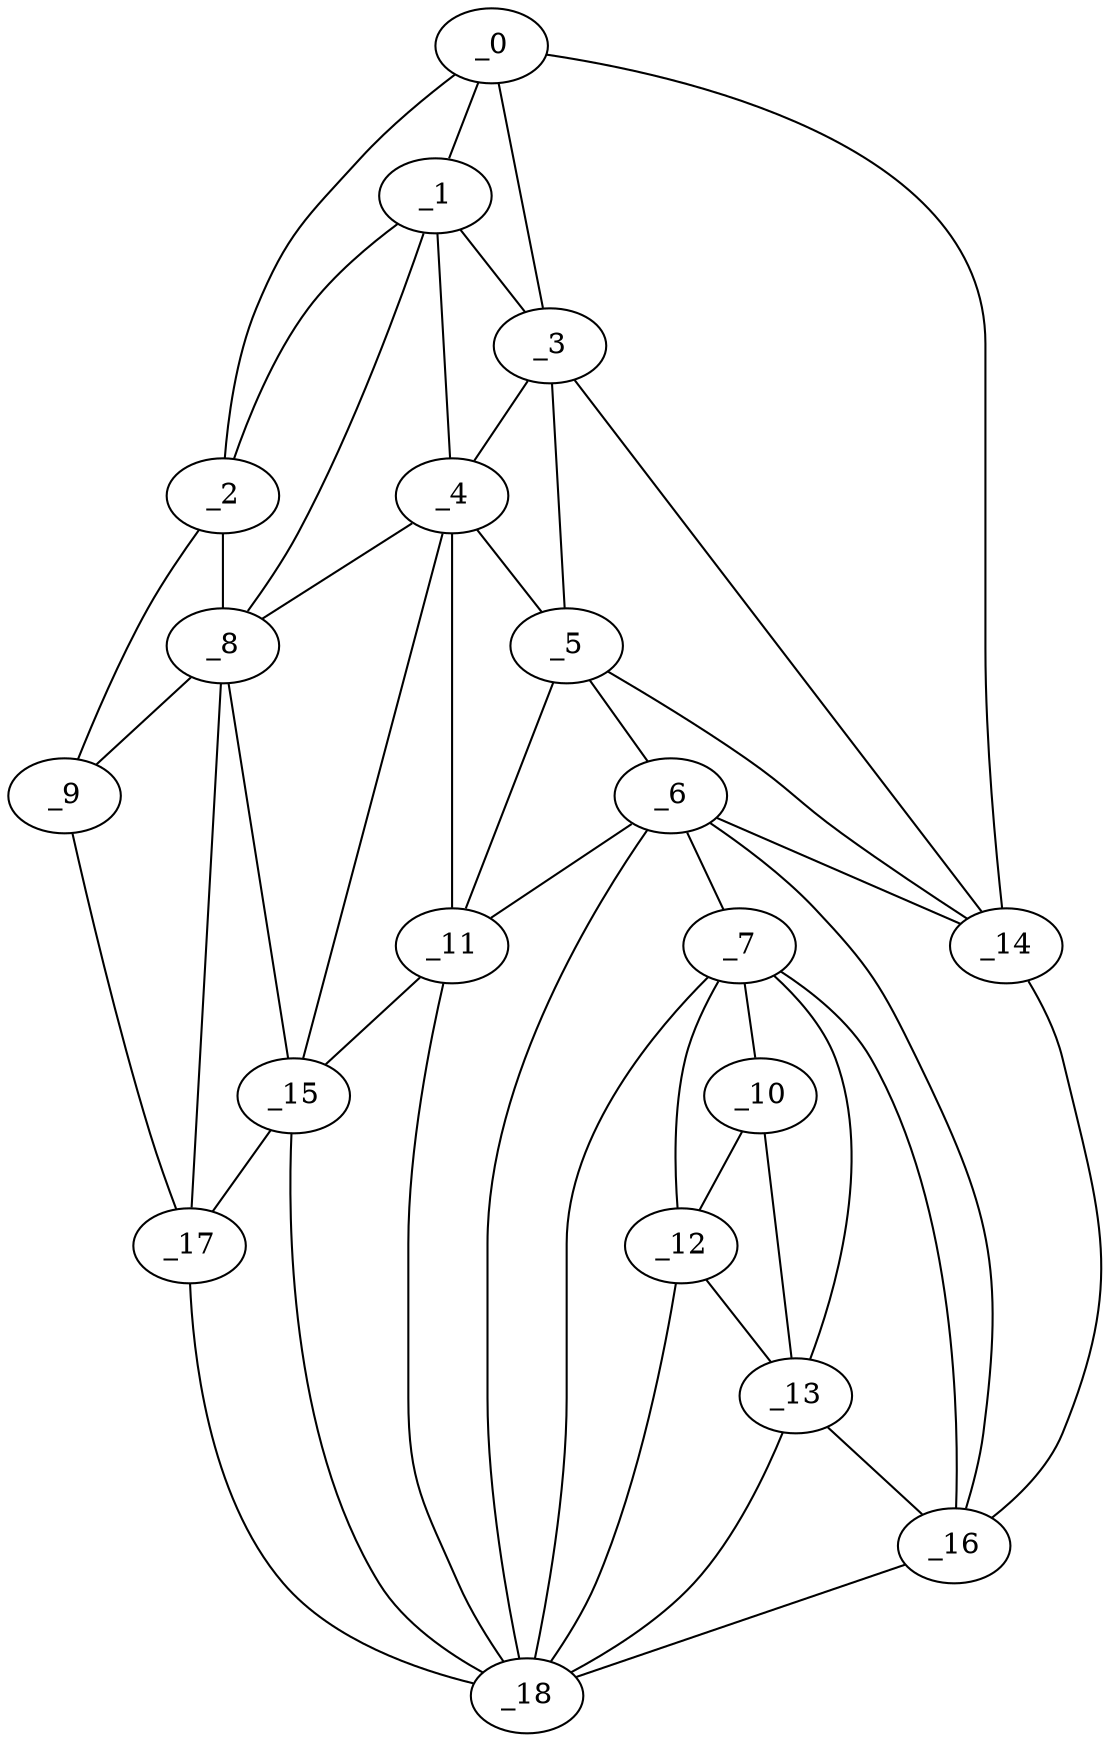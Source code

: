 graph "obj24__250.gxl" {
	_0	 [x=39,
		y=62];
	_1	 [x=42,
		y=30];
	_0 -- _1	 [valence=1];
	_2	 [x=43,
		y=9];
	_0 -- _2	 [valence=1];
	_3	 [x=43,
		y=64];
	_0 -- _3	 [valence=2];
	_14	 [x=92,
		y=119];
	_0 -- _14	 [valence=1];
	_1 -- _2	 [valence=2];
	_1 -- _3	 [valence=1];
	_4	 [x=54,
		y=66];
	_1 -- _4	 [valence=2];
	_8	 [x=89,
		y=29];
	_1 -- _8	 [valence=1];
	_2 -- _8	 [valence=2];
	_9	 [x=90,
		y=9];
	_2 -- _9	 [valence=1];
	_3 -- _4	 [valence=2];
	_5	 [x=58,
		y=71];
	_3 -- _5	 [valence=2];
	_3 -- _14	 [valence=2];
	_4 -- _5	 [valence=1];
	_4 -- _8	 [valence=2];
	_11	 [x=92,
		y=58];
	_4 -- _11	 [valence=2];
	_15	 [x=93,
		y=50];
	_4 -- _15	 [valence=1];
	_6	 [x=68,
		y=78];
	_5 -- _6	 [valence=2];
	_5 -- _11	 [valence=2];
	_5 -- _14	 [valence=2];
	_7	 [x=79,
		y=82];
	_6 -- _7	 [valence=1];
	_6 -- _11	 [valence=1];
	_6 -- _14	 [valence=2];
	_16	 [x=93,
		y=110];
	_6 -- _16	 [valence=2];
	_18	 [x=94,
		y=65];
	_6 -- _18	 [valence=2];
	_10	 [x=91,
		y=87];
	_7 -- _10	 [valence=2];
	_12	 [x=92,
		y=79];
	_7 -- _12	 [valence=1];
	_13	 [x=92,
		y=92];
	_7 -- _13	 [valence=2];
	_7 -- _16	 [valence=2];
	_7 -- _18	 [valence=2];
	_8 -- _9	 [valence=2];
	_8 -- _15	 [valence=2];
	_17	 [x=94,
		y=37];
	_8 -- _17	 [valence=1];
	_9 -- _17	 [valence=1];
	_10 -- _12	 [valence=2];
	_10 -- _13	 [valence=1];
	_11 -- _15	 [valence=2];
	_11 -- _18	 [valence=2];
	_12 -- _13	 [valence=2];
	_12 -- _18	 [valence=1];
	_13 -- _16	 [valence=2];
	_13 -- _18	 [valence=2];
	_14 -- _16	 [valence=1];
	_15 -- _17	 [valence=2];
	_15 -- _18	 [valence=2];
	_16 -- _18	 [valence=1];
	_17 -- _18	 [valence=1];
}
